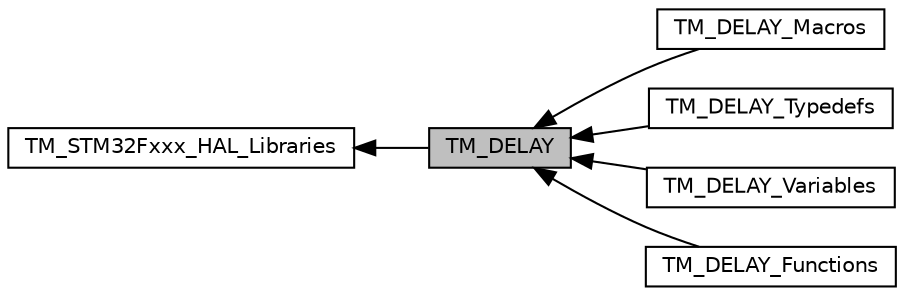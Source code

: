 digraph "TM_DELAY"
{
  edge [fontname="Helvetica",fontsize="10",labelfontname="Helvetica",labelfontsize="10"];
  node [fontname="Helvetica",fontsize="10",shape=record];
  rankdir=LR;
  Node0 [label="TM_DELAY",height=0.2,width=0.4,color="black", fillcolor="grey75", style="filled", fontcolor="black"];
  Node2 [label="TM_DELAY_Macros",height=0.2,width=0.4,color="black", fillcolor="white", style="filled",URL="$group___t_m___d_e_l_a_y___macros.html",tooltip="Library defines. "];
  Node1 [label="TM_STM32Fxxx_HAL_Libraries",height=0.2,width=0.4,color="black", fillcolor="white", style="filled",URL="$group___t_m___s_t_m32_fxxx___h_a_l___libraries.html"];
  Node3 [label="TM_DELAY_Typedefs",height=0.2,width=0.4,color="black", fillcolor="white", style="filled",URL="$group___t_m___d_e_l_a_y___typedefs.html",tooltip="Library Typedefs. "];
  Node4 [label="TM_DELAY_Variables",height=0.2,width=0.4,color="black", fillcolor="white", style="filled",URL="$group___t_m___d_e_l_a_y___variables.html",tooltip="Library variables. "];
  Node5 [label="TM_DELAY_Functions",height=0.2,width=0.4,color="black", fillcolor="white", style="filled",URL="$group___t_m___d_e_l_a_y___functions.html",tooltip="Library Functions. "];
  Node1->Node0 [shape=plaintext, dir="back", style="solid"];
  Node0->Node2 [shape=plaintext, dir="back", style="solid"];
  Node0->Node3 [shape=plaintext, dir="back", style="solid"];
  Node0->Node4 [shape=plaintext, dir="back", style="solid"];
  Node0->Node5 [shape=plaintext, dir="back", style="solid"];
}

